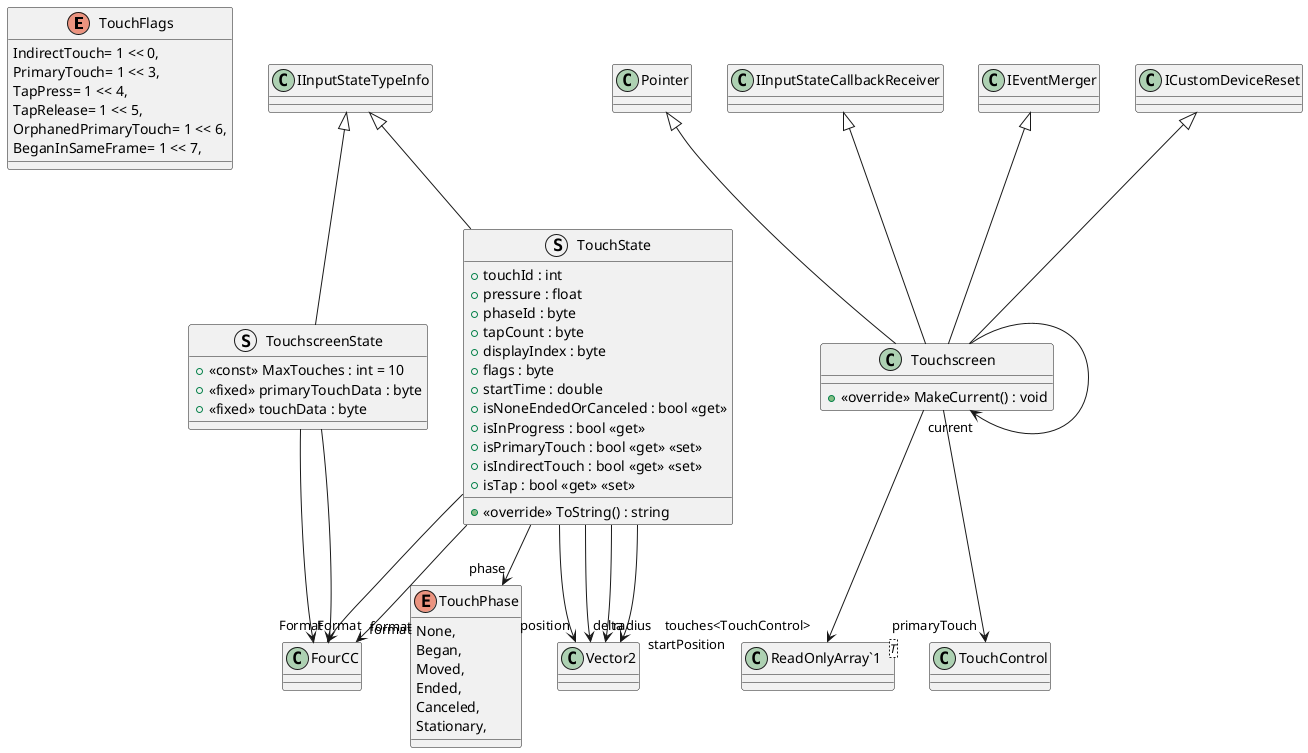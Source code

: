 @startuml
enum TouchFlags {
    IndirectTouch= 1 << 0,
    PrimaryTouch= 1 << 3,
    TapPress= 1 << 4,
    TapRelease= 1 << 5,
    OrphanedPrimaryTouch= 1 << 6,
    BeganInSameFrame= 1 << 7,
}
struct TouchState {
    + touchId : int
    + pressure : float
    + phaseId : byte
    + tapCount : byte
    + displayIndex : byte
    + flags : byte
    + startTime : double
    + isNoneEndedOrCanceled : bool <<get>>
    + isInProgress : bool <<get>>
    + isPrimaryTouch : bool <<get>> <<set>>
    + isIndirectTouch : bool <<get>> <<set>>
    + isTap : bool <<get>> <<set>>
    + <<override>> ToString() : string
}
struct TouchscreenState {
    + <<const>> MaxTouches : int = 10
    + <<fixed>> primaryTouchData : byte
    + <<fixed>> touchData : byte
}
enum TouchPhase {
    None,
    Began,
    Moved,
    Ended,
    Canceled,
    Stationary,
}
class Touchscreen {
    + <<override>> MakeCurrent() : void
}
class "ReadOnlyArray`1"<T> {
}
IInputStateTypeInfo <|-- TouchState
TouchState --> "Format" FourCC
TouchState --> "position" Vector2
TouchState --> "delta" Vector2
TouchState --> "radius" Vector2
TouchState --> "startPosition" Vector2
TouchState --> "phase" TouchPhase
TouchState --> "format" FourCC
IInputStateTypeInfo <|-- TouchscreenState
TouchscreenState --> "Format" FourCC
TouchscreenState --> "format" FourCC
Pointer <|-- Touchscreen
IInputStateCallbackReceiver <|-- Touchscreen
IEventMerger <|-- Touchscreen
ICustomDeviceReset <|-- Touchscreen
Touchscreen --> "primaryTouch" TouchControl
Touchscreen --> "touches<TouchControl>" "ReadOnlyArray`1"
Touchscreen --> "current" Touchscreen
@enduml

